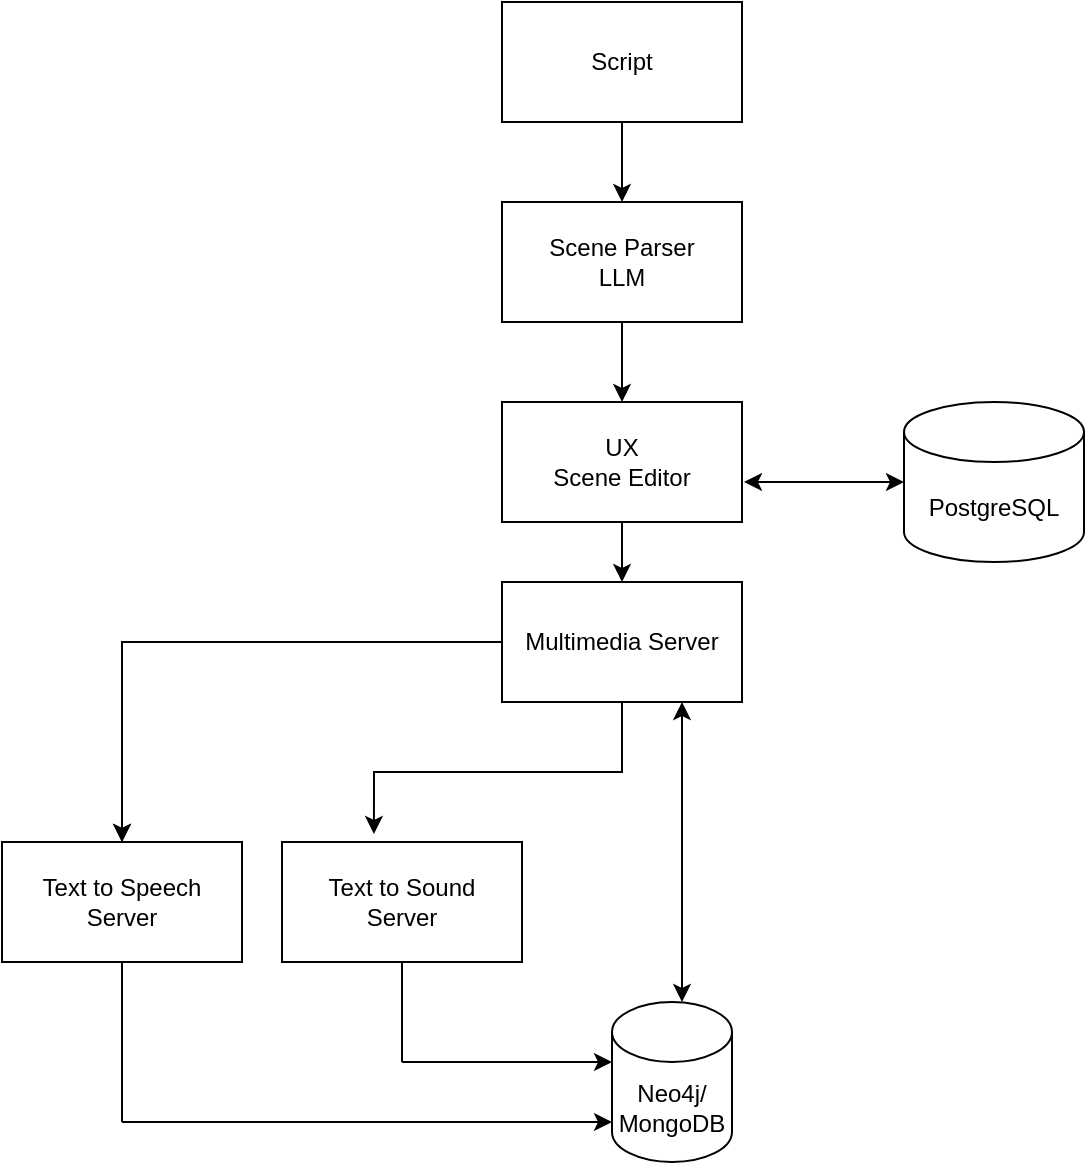 <mxfile version="26.0.11">
  <diagram name="Page-1" id="wqKDKN6HVrpM5RB-ZInh">
    <mxGraphModel dx="1364" dy="795" grid="1" gridSize="10" guides="1" tooltips="1" connect="1" arrows="1" fold="1" page="1" pageScale="1" pageWidth="850" pageHeight="1100" math="0" shadow="0">
      <root>
        <mxCell id="0" />
        <mxCell id="1" parent="0" />
        <mxCell id="HRlRN61YoeCi5YHDuwaX-3" value="" style="edgeStyle=orthogonalEdgeStyle;rounded=0;orthogonalLoop=1;jettySize=auto;html=1;" edge="1" parent="1" source="HRlRN61YoeCi5YHDuwaX-1" target="HRlRN61YoeCi5YHDuwaX-2">
          <mxGeometry relative="1" as="geometry" />
        </mxCell>
        <mxCell id="HRlRN61YoeCi5YHDuwaX-1" value="Script" style="rounded=0;whiteSpace=wrap;html=1;" vertex="1" parent="1">
          <mxGeometry x="310" y="100" width="120" height="60" as="geometry" />
        </mxCell>
        <mxCell id="HRlRN61YoeCi5YHDuwaX-5" value="" style="edgeStyle=orthogonalEdgeStyle;rounded=0;orthogonalLoop=1;jettySize=auto;html=1;" edge="1" parent="1" source="HRlRN61YoeCi5YHDuwaX-2" target="HRlRN61YoeCi5YHDuwaX-4">
          <mxGeometry relative="1" as="geometry" />
        </mxCell>
        <mxCell id="HRlRN61YoeCi5YHDuwaX-2" value="&lt;div&gt;Scene Parser &lt;br&gt;&lt;/div&gt;&lt;div&gt;LLM&lt;br&gt;&lt;/div&gt;" style="rounded=0;whiteSpace=wrap;html=1;" vertex="1" parent="1">
          <mxGeometry x="310" y="200" width="120" height="60" as="geometry" />
        </mxCell>
        <mxCell id="HRlRN61YoeCi5YHDuwaX-9" value="" style="edgeStyle=orthogonalEdgeStyle;rounded=0;orthogonalLoop=1;jettySize=auto;html=1;" edge="1" parent="1" source="HRlRN61YoeCi5YHDuwaX-4" target="HRlRN61YoeCi5YHDuwaX-8">
          <mxGeometry relative="1" as="geometry" />
        </mxCell>
        <mxCell id="HRlRN61YoeCi5YHDuwaX-4" value="&lt;div&gt;UX&lt;/div&gt;&lt;div&gt;Scene Editor&lt;br&gt;&lt;/div&gt;" style="rounded=0;whiteSpace=wrap;html=1;" vertex="1" parent="1">
          <mxGeometry x="310" y="300" width="120" height="60" as="geometry" />
        </mxCell>
        <mxCell id="HRlRN61YoeCi5YHDuwaX-6" value="&lt;div&gt;Text to Sound&lt;/div&gt;&lt;div&gt;Server&lt;br&gt;&lt;/div&gt;" style="rounded=0;whiteSpace=wrap;html=1;" vertex="1" parent="1">
          <mxGeometry x="200" y="520" width="120" height="60" as="geometry" />
        </mxCell>
        <mxCell id="HRlRN61YoeCi5YHDuwaX-7" value="&lt;div&gt;Text to Speech&lt;/div&gt;&lt;div&gt;Server&lt;br&gt;&lt;/div&gt;" style="rounded=0;whiteSpace=wrap;html=1;" vertex="1" parent="1">
          <mxGeometry x="60" y="520" width="120" height="60" as="geometry" />
        </mxCell>
        <mxCell id="HRlRN61YoeCi5YHDuwaX-10" style="edgeStyle=orthogonalEdgeStyle;rounded=0;orthogonalLoop=1;jettySize=auto;html=1;" edge="1" parent="1" source="HRlRN61YoeCi5YHDuwaX-8" target="HRlRN61YoeCi5YHDuwaX-7">
          <mxGeometry relative="1" as="geometry" />
        </mxCell>
        <mxCell id="HRlRN61YoeCi5YHDuwaX-11" value="" style="edgeStyle=orthogonalEdgeStyle;rounded=0;orthogonalLoop=1;jettySize=auto;html=1;" edge="1" parent="1" source="HRlRN61YoeCi5YHDuwaX-8" target="HRlRN61YoeCi5YHDuwaX-7">
          <mxGeometry relative="1" as="geometry" />
        </mxCell>
        <mxCell id="HRlRN61YoeCi5YHDuwaX-8" value="Multimedia Server" style="rounded=0;whiteSpace=wrap;html=1;" vertex="1" parent="1">
          <mxGeometry x="310" y="390" width="120" height="60" as="geometry" />
        </mxCell>
        <mxCell id="HRlRN61YoeCi5YHDuwaX-12" style="edgeStyle=orthogonalEdgeStyle;rounded=0;orthogonalLoop=1;jettySize=auto;html=1;entryX=0.383;entryY=-0.067;entryDx=0;entryDy=0;entryPerimeter=0;" edge="1" parent="1" source="HRlRN61YoeCi5YHDuwaX-8" target="HRlRN61YoeCi5YHDuwaX-6">
          <mxGeometry relative="1" as="geometry" />
        </mxCell>
        <mxCell id="HRlRN61YoeCi5YHDuwaX-27" value="PostgreSQL" style="shape=cylinder3;whiteSpace=wrap;html=1;boundedLbl=1;backgroundOutline=1;size=15;" vertex="1" parent="1">
          <mxGeometry x="511" y="300" width="90" height="80" as="geometry" />
        </mxCell>
        <mxCell id="HRlRN61YoeCi5YHDuwaX-28" value="&lt;div&gt;Neo4j/&lt;/div&gt;&lt;div&gt;MongoDB&lt;br&gt;&lt;/div&gt;" style="shape=cylinder3;whiteSpace=wrap;html=1;boundedLbl=1;backgroundOutline=1;size=15;" vertex="1" parent="1">
          <mxGeometry x="365" y="600" width="60" height="80" as="geometry" />
        </mxCell>
        <mxCell id="HRlRN61YoeCi5YHDuwaX-32" value="" style="endArrow=classic;startArrow=classic;html=1;rounded=0;entryX=0.75;entryY=1;entryDx=0;entryDy=0;" edge="1" parent="1" target="HRlRN61YoeCi5YHDuwaX-8">
          <mxGeometry width="50" height="50" relative="1" as="geometry">
            <mxPoint x="400" y="600" as="sourcePoint" />
            <mxPoint x="425" y="480" as="targetPoint" />
          </mxGeometry>
        </mxCell>
        <mxCell id="HRlRN61YoeCi5YHDuwaX-36" value="" style="endArrow=none;html=1;rounded=0;" edge="1" parent="1">
          <mxGeometry width="50" height="50" relative="1" as="geometry">
            <mxPoint x="120" y="660" as="sourcePoint" />
            <mxPoint x="120" y="580" as="targetPoint" />
          </mxGeometry>
        </mxCell>
        <mxCell id="HRlRN61YoeCi5YHDuwaX-37" value="" style="endArrow=classic;html=1;rounded=0;" edge="1" parent="1">
          <mxGeometry width="50" height="50" relative="1" as="geometry">
            <mxPoint x="120" y="660" as="sourcePoint" />
            <mxPoint x="365" y="660" as="targetPoint" />
          </mxGeometry>
        </mxCell>
        <mxCell id="HRlRN61YoeCi5YHDuwaX-39" value="" style="endArrow=classic;html=1;rounded=0;" edge="1" parent="1">
          <mxGeometry width="50" height="50" relative="1" as="geometry">
            <mxPoint x="260" y="630" as="sourcePoint" />
            <mxPoint x="365" y="630" as="targetPoint" />
          </mxGeometry>
        </mxCell>
        <mxCell id="HRlRN61YoeCi5YHDuwaX-40" value="" style="endArrow=none;html=1;rounded=0;" edge="1" parent="1">
          <mxGeometry width="50" height="50" relative="1" as="geometry">
            <mxPoint x="260" y="630" as="sourcePoint" />
            <mxPoint x="260" y="580" as="targetPoint" />
          </mxGeometry>
        </mxCell>
        <mxCell id="HRlRN61YoeCi5YHDuwaX-41" value="" style="endArrow=classic;startArrow=classic;html=1;rounded=0;entryX=0;entryY=0.5;entryDx=0;entryDy=0;entryPerimeter=0;" edge="1" parent="1">
          <mxGeometry width="50" height="50" relative="1" as="geometry">
            <mxPoint x="431" y="340" as="sourcePoint" />
            <mxPoint x="511" y="340" as="targetPoint" />
            <Array as="points">
              <mxPoint x="441" y="340" />
              <mxPoint x="451" y="340" />
            </Array>
          </mxGeometry>
        </mxCell>
      </root>
    </mxGraphModel>
  </diagram>
</mxfile>
